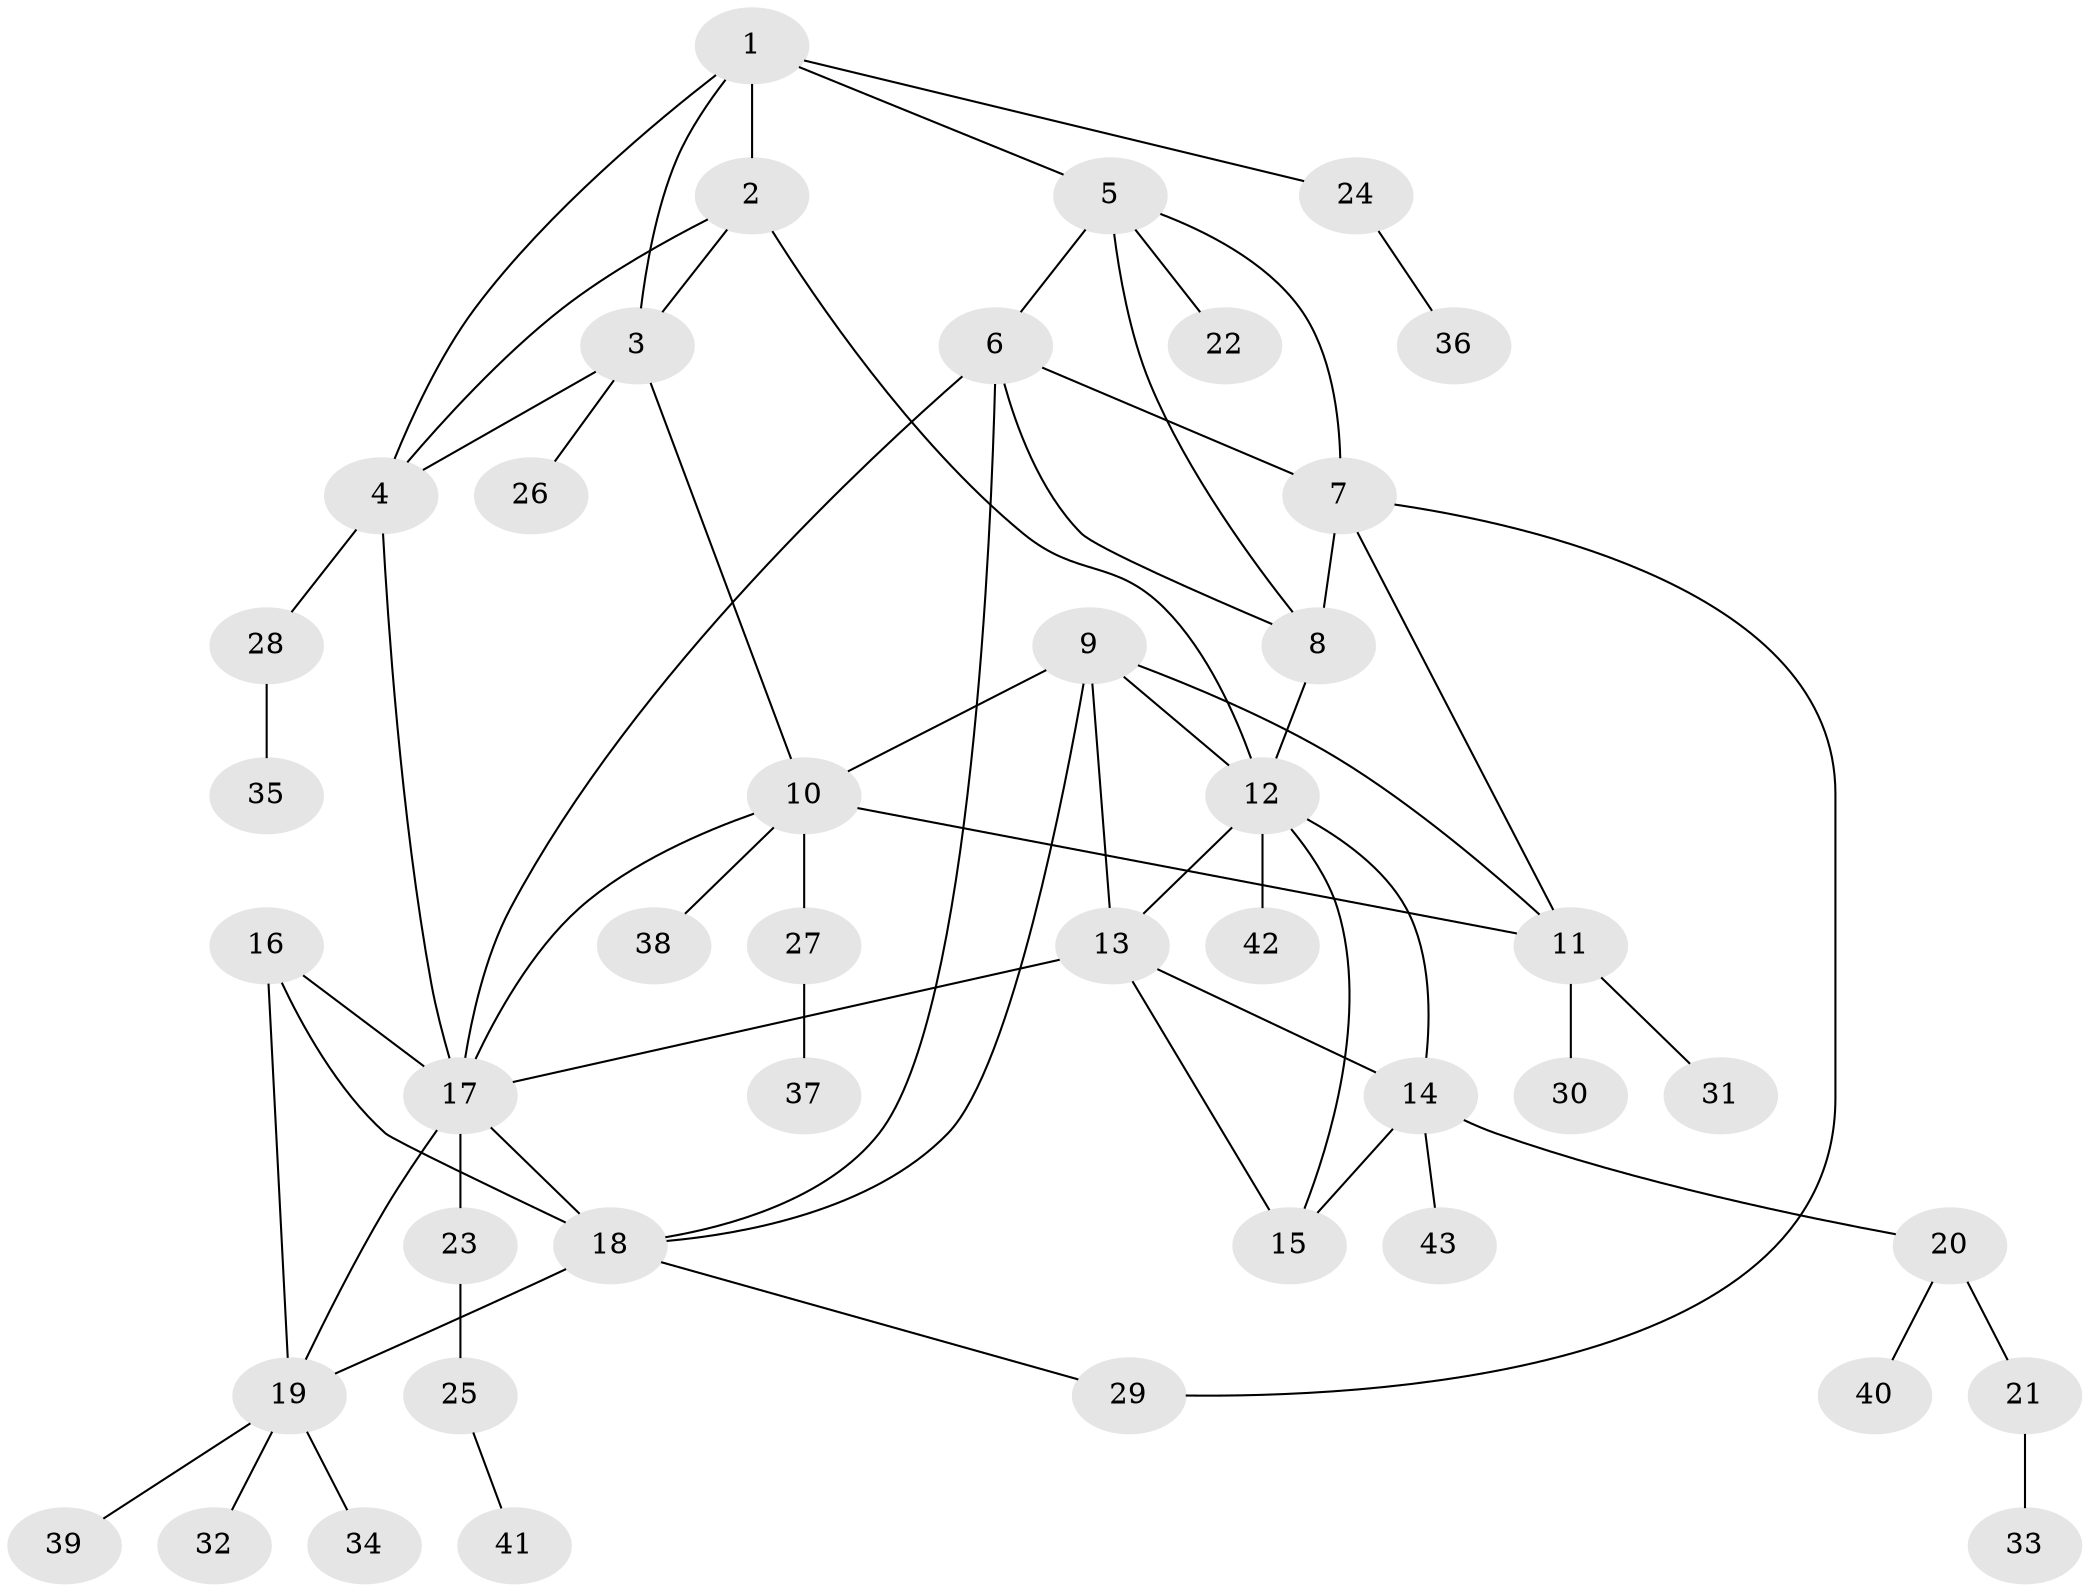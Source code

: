 // original degree distribution, {12: 0.03488372093023256, 4: 0.046511627906976744, 6: 0.09302325581395349, 3: 0.08139534883720931, 8: 0.023255813953488372, 5: 0.011627906976744186, 7: 0.011627906976744186, 1: 0.5697674418604651, 2: 0.12790697674418605}
// Generated by graph-tools (version 1.1) at 2025/37/03/09/25 02:37:32]
// undirected, 43 vertices, 65 edges
graph export_dot {
graph [start="1"]
  node [color=gray90,style=filled];
  1;
  2;
  3;
  4;
  5;
  6;
  7;
  8;
  9;
  10;
  11;
  12;
  13;
  14;
  15;
  16;
  17;
  18;
  19;
  20;
  21;
  22;
  23;
  24;
  25;
  26;
  27;
  28;
  29;
  30;
  31;
  32;
  33;
  34;
  35;
  36;
  37;
  38;
  39;
  40;
  41;
  42;
  43;
  1 -- 2 [weight=7.0];
  1 -- 3 [weight=1.0];
  1 -- 4 [weight=1.0];
  1 -- 5 [weight=1.0];
  1 -- 24 [weight=1.0];
  2 -- 3 [weight=1.0];
  2 -- 4 [weight=1.0];
  2 -- 12 [weight=1.0];
  3 -- 4 [weight=1.0];
  3 -- 10 [weight=1.0];
  3 -- 26 [weight=1.0];
  4 -- 17 [weight=1.0];
  4 -- 28 [weight=1.0];
  5 -- 6 [weight=1.0];
  5 -- 7 [weight=1.0];
  5 -- 8 [weight=1.0];
  5 -- 22 [weight=1.0];
  6 -- 7 [weight=1.0];
  6 -- 8 [weight=2.0];
  6 -- 17 [weight=1.0];
  6 -- 18 [weight=1.0];
  7 -- 8 [weight=1.0];
  7 -- 11 [weight=1.0];
  7 -- 29 [weight=1.0];
  8 -- 12 [weight=1.0];
  9 -- 10 [weight=2.0];
  9 -- 11 [weight=7.0];
  9 -- 12 [weight=1.0];
  9 -- 13 [weight=1.0];
  9 -- 18 [weight=1.0];
  10 -- 11 [weight=1.0];
  10 -- 17 [weight=1.0];
  10 -- 27 [weight=1.0];
  10 -- 38 [weight=1.0];
  11 -- 30 [weight=1.0];
  11 -- 31 [weight=1.0];
  12 -- 13 [weight=1.0];
  12 -- 14 [weight=1.0];
  12 -- 15 [weight=1.0];
  12 -- 42 [weight=1.0];
  13 -- 14 [weight=1.0];
  13 -- 15 [weight=1.0];
  13 -- 17 [weight=1.0];
  14 -- 15 [weight=1.0];
  14 -- 20 [weight=1.0];
  14 -- 43 [weight=1.0];
  16 -- 17 [weight=1.0];
  16 -- 18 [weight=2.0];
  16 -- 19 [weight=1.0];
  17 -- 18 [weight=1.0];
  17 -- 19 [weight=1.0];
  17 -- 23 [weight=4.0];
  18 -- 19 [weight=1.0];
  18 -- 29 [weight=1.0];
  19 -- 32 [weight=1.0];
  19 -- 34 [weight=1.0];
  19 -- 39 [weight=1.0];
  20 -- 21 [weight=1.0];
  20 -- 40 [weight=1.0];
  21 -- 33 [weight=1.0];
  23 -- 25 [weight=1.0];
  24 -- 36 [weight=1.0];
  25 -- 41 [weight=1.0];
  27 -- 37 [weight=1.0];
  28 -- 35 [weight=1.0];
}
